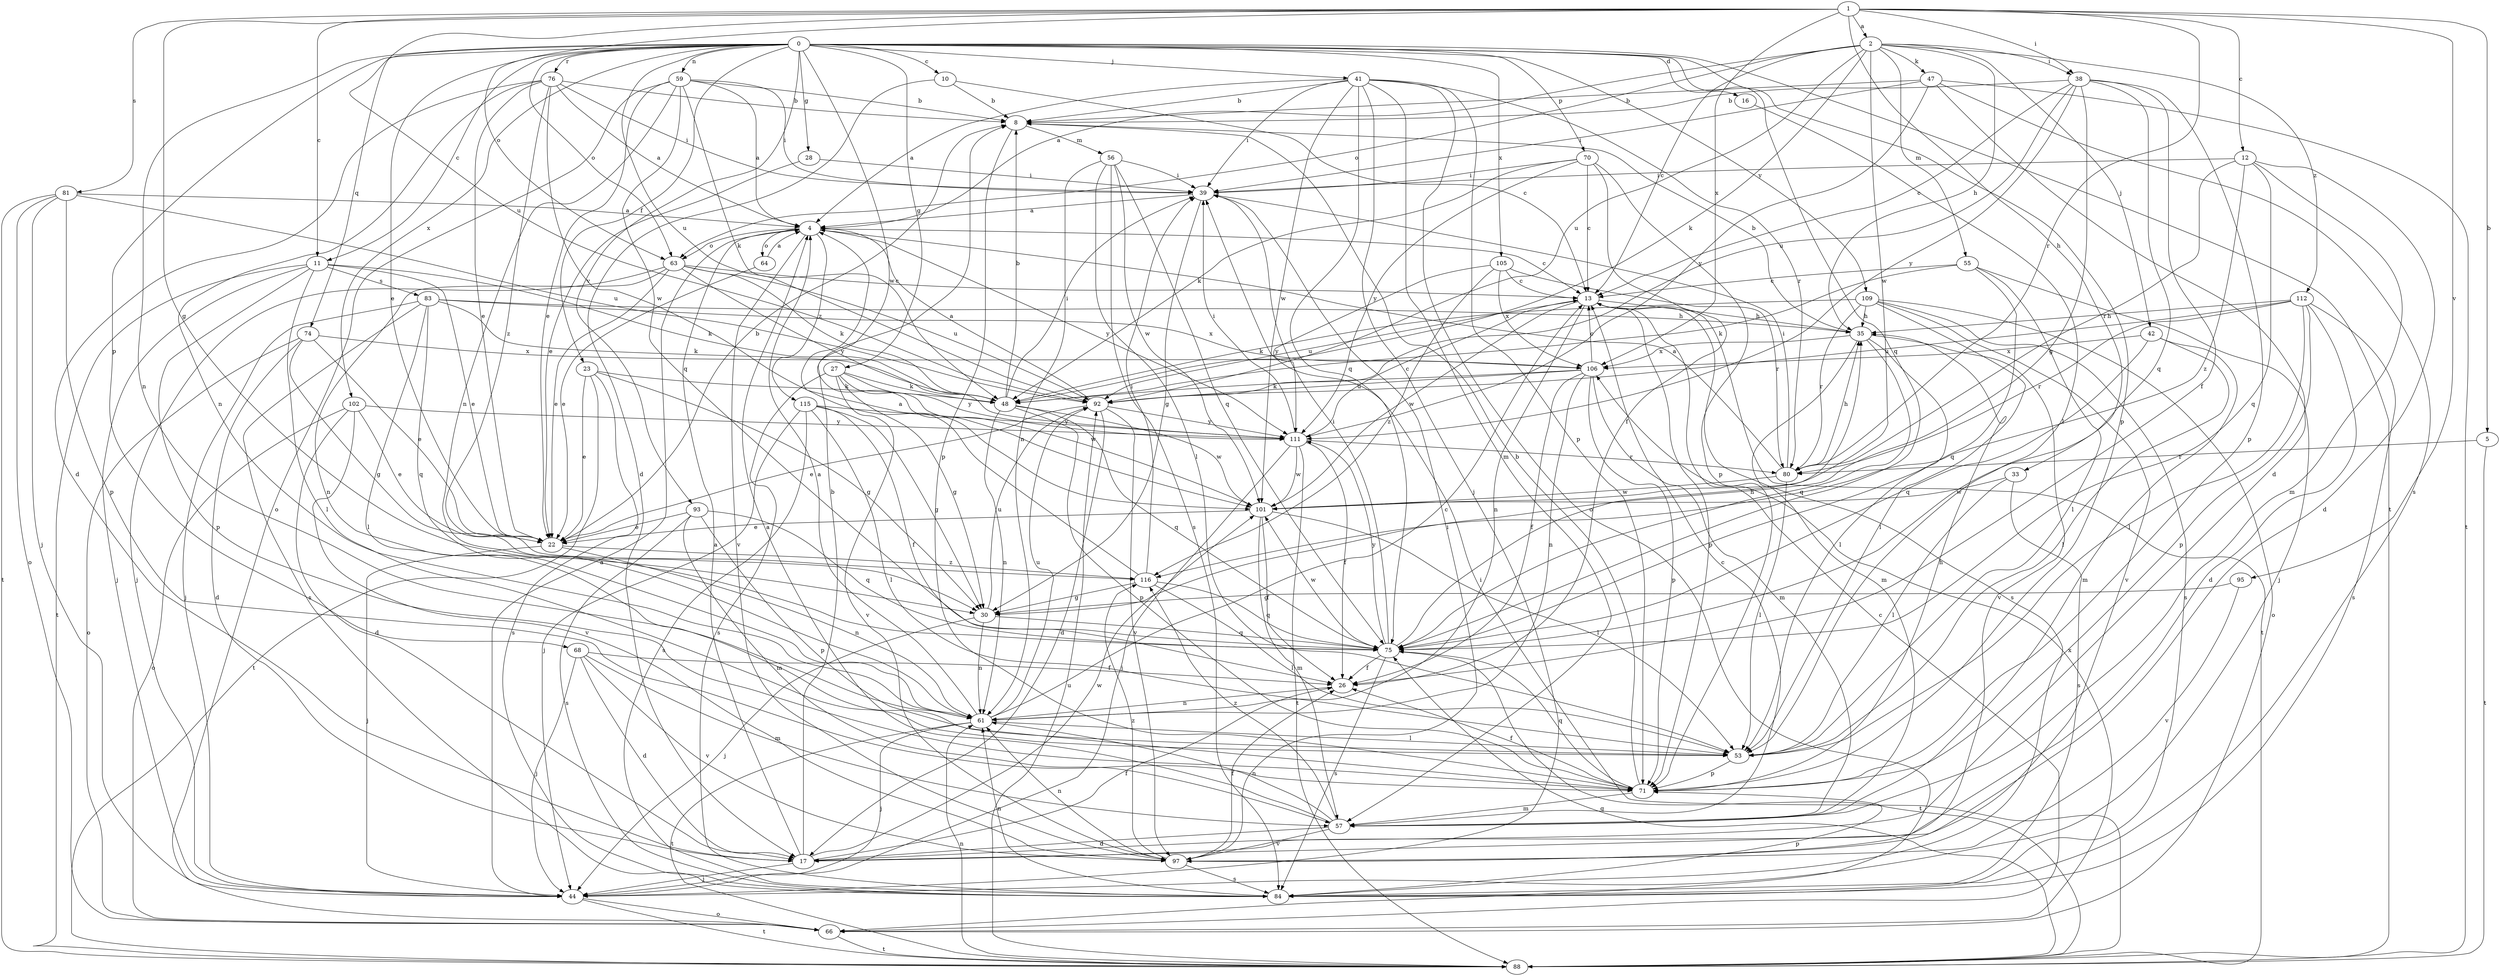 strict digraph  {
0;
1;
2;
4;
5;
8;
10;
11;
12;
13;
16;
17;
22;
23;
26;
27;
28;
30;
33;
35;
38;
39;
41;
42;
44;
47;
48;
53;
55;
56;
57;
59;
61;
63;
64;
66;
68;
70;
71;
74;
75;
76;
80;
81;
83;
84;
88;
92;
93;
95;
97;
101;
102;
105;
106;
109;
111;
112;
115;
116;
0 -> 10  [label=c];
0 -> 11  [label=c];
0 -> 16  [label=d];
0 -> 22  [label=e];
0 -> 23  [label=f];
0 -> 27  [label=g];
0 -> 28  [label=g];
0 -> 41  [label=j];
0 -> 59  [label=n];
0 -> 61  [label=n];
0 -> 63  [label=o];
0 -> 68  [label=p];
0 -> 70  [label=p];
0 -> 71  [label=p];
0 -> 74  [label=q];
0 -> 75  [label=q];
0 -> 76  [label=r];
0 -> 88  [label=t];
0 -> 92  [label=u];
0 -> 93  [label=v];
0 -> 101  [label=w];
0 -> 102  [label=x];
0 -> 105  [label=x];
0 -> 109  [label=y];
1 -> 2  [label=a];
1 -> 5  [label=b];
1 -> 11  [label=c];
1 -> 12  [label=c];
1 -> 30  [label=g];
1 -> 33  [label=h];
1 -> 38  [label=i];
1 -> 63  [label=o];
1 -> 80  [label=r];
1 -> 81  [label=s];
1 -> 92  [label=u];
1 -> 95  [label=v];
1 -> 106  [label=x];
2 -> 4  [label=a];
2 -> 13  [label=c];
2 -> 35  [label=h];
2 -> 38  [label=i];
2 -> 42  [label=j];
2 -> 47  [label=k];
2 -> 48  [label=k];
2 -> 55  [label=m];
2 -> 63  [label=o];
2 -> 92  [label=u];
2 -> 101  [label=w];
2 -> 112  [label=z];
4 -> 13  [label=c];
4 -> 63  [label=o];
4 -> 64  [label=o];
4 -> 97  [label=v];
4 -> 111  [label=y];
4 -> 115  [label=z];
5 -> 80  [label=r];
5 -> 88  [label=t];
8 -> 56  [label=m];
8 -> 71  [label=p];
10 -> 8  [label=b];
10 -> 13  [label=c];
10 -> 17  [label=d];
11 -> 22  [label=e];
11 -> 44  [label=j];
11 -> 48  [label=k];
11 -> 53  [label=l];
11 -> 71  [label=p];
11 -> 83  [label=s];
11 -> 88  [label=t];
12 -> 17  [label=d];
12 -> 39  [label=i];
12 -> 57  [label=m];
12 -> 75  [label=q];
12 -> 80  [label=r];
12 -> 116  [label=z];
13 -> 35  [label=h];
13 -> 61  [label=n];
13 -> 71  [label=p];
13 -> 84  [label=s];
13 -> 88  [label=t];
13 -> 92  [label=u];
13 -> 101  [label=w];
16 -> 53  [label=l];
17 -> 4  [label=a];
17 -> 8  [label=b];
17 -> 26  [label=f];
17 -> 44  [label=j];
17 -> 101  [label=w];
22 -> 8  [label=b];
22 -> 44  [label=j];
22 -> 61  [label=n];
22 -> 116  [label=z];
23 -> 22  [label=e];
23 -> 30  [label=g];
23 -> 48  [label=k];
23 -> 84  [label=s];
23 -> 88  [label=t];
26 -> 61  [label=n];
27 -> 30  [label=g];
27 -> 48  [label=k];
27 -> 84  [label=s];
27 -> 97  [label=v];
27 -> 101  [label=w];
27 -> 111  [label=y];
28 -> 22  [label=e];
28 -> 39  [label=i];
30 -> 44  [label=j];
30 -> 61  [label=n];
30 -> 75  [label=q];
30 -> 92  [label=u];
33 -> 53  [label=l];
33 -> 84  [label=s];
33 -> 101  [label=w];
35 -> 8  [label=b];
35 -> 53  [label=l];
35 -> 57  [label=m];
35 -> 75  [label=q];
35 -> 97  [label=v];
35 -> 106  [label=x];
38 -> 8  [label=b];
38 -> 13  [label=c];
38 -> 26  [label=f];
38 -> 30  [label=g];
38 -> 71  [label=p];
38 -> 75  [label=q];
38 -> 92  [label=u];
38 -> 111  [label=y];
39 -> 4  [label=a];
39 -> 30  [label=g];
41 -> 4  [label=a];
41 -> 8  [label=b];
41 -> 39  [label=i];
41 -> 44  [label=j];
41 -> 57  [label=m];
41 -> 66  [label=o];
41 -> 71  [label=p];
41 -> 75  [label=q];
41 -> 80  [label=r];
41 -> 101  [label=w];
42 -> 53  [label=l];
42 -> 57  [label=m];
42 -> 75  [label=q];
42 -> 106  [label=x];
44 -> 4  [label=a];
44 -> 66  [label=o];
44 -> 88  [label=t];
47 -> 8  [label=b];
47 -> 17  [label=d];
47 -> 39  [label=i];
47 -> 84  [label=s];
47 -> 88  [label=t];
47 -> 111  [label=y];
48 -> 8  [label=b];
48 -> 39  [label=i];
48 -> 61  [label=n];
48 -> 71  [label=p];
48 -> 75  [label=q];
48 -> 101  [label=w];
53 -> 71  [label=p];
55 -> 13  [label=c];
55 -> 44  [label=j];
55 -> 48  [label=k];
55 -> 53  [label=l];
55 -> 75  [label=q];
56 -> 39  [label=i];
56 -> 53  [label=l];
56 -> 61  [label=n];
56 -> 75  [label=q];
56 -> 84  [label=s];
56 -> 101  [label=w];
57 -> 4  [label=a];
57 -> 13  [label=c];
57 -> 17  [label=d];
57 -> 61  [label=n];
57 -> 97  [label=v];
57 -> 116  [label=z];
59 -> 4  [label=a];
59 -> 8  [label=b];
59 -> 22  [label=e];
59 -> 39  [label=i];
59 -> 48  [label=k];
59 -> 61  [label=n];
59 -> 66  [label=o];
59 -> 75  [label=q];
61 -> 4  [label=a];
61 -> 13  [label=c];
61 -> 44  [label=j];
61 -> 53  [label=l];
61 -> 88  [label=t];
61 -> 92  [label=u];
63 -> 13  [label=c];
63 -> 22  [label=e];
63 -> 44  [label=j];
63 -> 48  [label=k];
63 -> 61  [label=n];
63 -> 92  [label=u];
63 -> 111  [label=y];
64 -> 4  [label=a];
64 -> 22  [label=e];
66 -> 13  [label=c];
66 -> 88  [label=t];
66 -> 106  [label=x];
68 -> 17  [label=d];
68 -> 26  [label=f];
68 -> 44  [label=j];
68 -> 57  [label=m];
68 -> 97  [label=v];
70 -> 13  [label=c];
70 -> 26  [label=f];
70 -> 39  [label=i];
70 -> 48  [label=k];
70 -> 71  [label=p];
70 -> 111  [label=y];
71 -> 8  [label=b];
71 -> 26  [label=f];
71 -> 35  [label=h];
71 -> 57  [label=m];
71 -> 75  [label=q];
74 -> 17  [label=d];
74 -> 22  [label=e];
74 -> 30  [label=g];
74 -> 66  [label=o];
74 -> 106  [label=x];
75 -> 26  [label=f];
75 -> 35  [label=h];
75 -> 39  [label=i];
75 -> 84  [label=s];
75 -> 88  [label=t];
75 -> 101  [label=w];
75 -> 111  [label=y];
76 -> 4  [label=a];
76 -> 8  [label=b];
76 -> 17  [label=d];
76 -> 22  [label=e];
76 -> 39  [label=i];
76 -> 61  [label=n];
76 -> 101  [label=w];
76 -> 116  [label=z];
80 -> 4  [label=a];
80 -> 35  [label=h];
80 -> 39  [label=i];
80 -> 53  [label=l];
80 -> 101  [label=w];
81 -> 4  [label=a];
81 -> 44  [label=j];
81 -> 66  [label=o];
81 -> 71  [label=p];
81 -> 88  [label=t];
81 -> 92  [label=u];
83 -> 35  [label=h];
83 -> 44  [label=j];
83 -> 48  [label=k];
83 -> 53  [label=l];
83 -> 75  [label=q];
83 -> 84  [label=s];
83 -> 106  [label=x];
84 -> 61  [label=n];
84 -> 71  [label=p];
88 -> 39  [label=i];
88 -> 61  [label=n];
88 -> 75  [label=q];
88 -> 92  [label=u];
92 -> 4  [label=a];
92 -> 17  [label=d];
92 -> 22  [label=e];
92 -> 97  [label=v];
92 -> 111  [label=y];
93 -> 22  [label=e];
93 -> 57  [label=m];
93 -> 71  [label=p];
93 -> 75  [label=q];
93 -> 84  [label=s];
95 -> 30  [label=g];
95 -> 97  [label=v];
97 -> 26  [label=f];
97 -> 39  [label=i];
97 -> 61  [label=n];
97 -> 84  [label=s];
97 -> 116  [label=z];
101 -> 22  [label=e];
101 -> 26  [label=f];
101 -> 53  [label=l];
101 -> 57  [label=m];
102 -> 17  [label=d];
102 -> 22  [label=e];
102 -> 66  [label=o];
102 -> 97  [label=v];
102 -> 111  [label=y];
105 -> 13  [label=c];
105 -> 80  [label=r];
105 -> 106  [label=x];
105 -> 111  [label=y];
105 -> 116  [label=z];
106 -> 13  [label=c];
106 -> 26  [label=f];
106 -> 48  [label=k];
106 -> 57  [label=m];
106 -> 61  [label=n];
106 -> 71  [label=p];
106 -> 92  [label=u];
109 -> 35  [label=h];
109 -> 48  [label=k];
109 -> 53  [label=l];
109 -> 66  [label=o];
109 -> 80  [label=r];
109 -> 84  [label=s];
109 -> 97  [label=v];
111 -> 13  [label=c];
111 -> 26  [label=f];
111 -> 39  [label=i];
111 -> 44  [label=j];
111 -> 80  [label=r];
111 -> 88  [label=t];
111 -> 101  [label=w];
112 -> 17  [label=d];
112 -> 35  [label=h];
112 -> 53  [label=l];
112 -> 71  [label=p];
112 -> 80  [label=r];
112 -> 84  [label=s];
112 -> 92  [label=u];
115 -> 26  [label=f];
115 -> 30  [label=g];
115 -> 44  [label=j];
115 -> 53  [label=l];
115 -> 84  [label=s];
115 -> 111  [label=y];
116 -> 4  [label=a];
116 -> 30  [label=g];
116 -> 39  [label=i];
116 -> 53  [label=l];
116 -> 75  [label=q];
}
